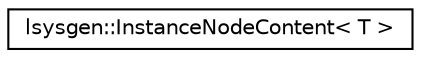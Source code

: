 digraph "Graphical Class Hierarchy"
{
 // LATEX_PDF_SIZE
  edge [fontname="Helvetica",fontsize="10",labelfontname="Helvetica",labelfontsize="10"];
  node [fontname="Helvetica",fontsize="10",shape=record];
  rankdir="LR";
  Node0 [label="lsysgen::InstanceNodeContent\< T \>",height=0.2,width=0.4,color="black", fillcolor="white", style="filled",URL="$classlsysgen_1_1InstanceNodeContent.html",tooltip=" "];
}
